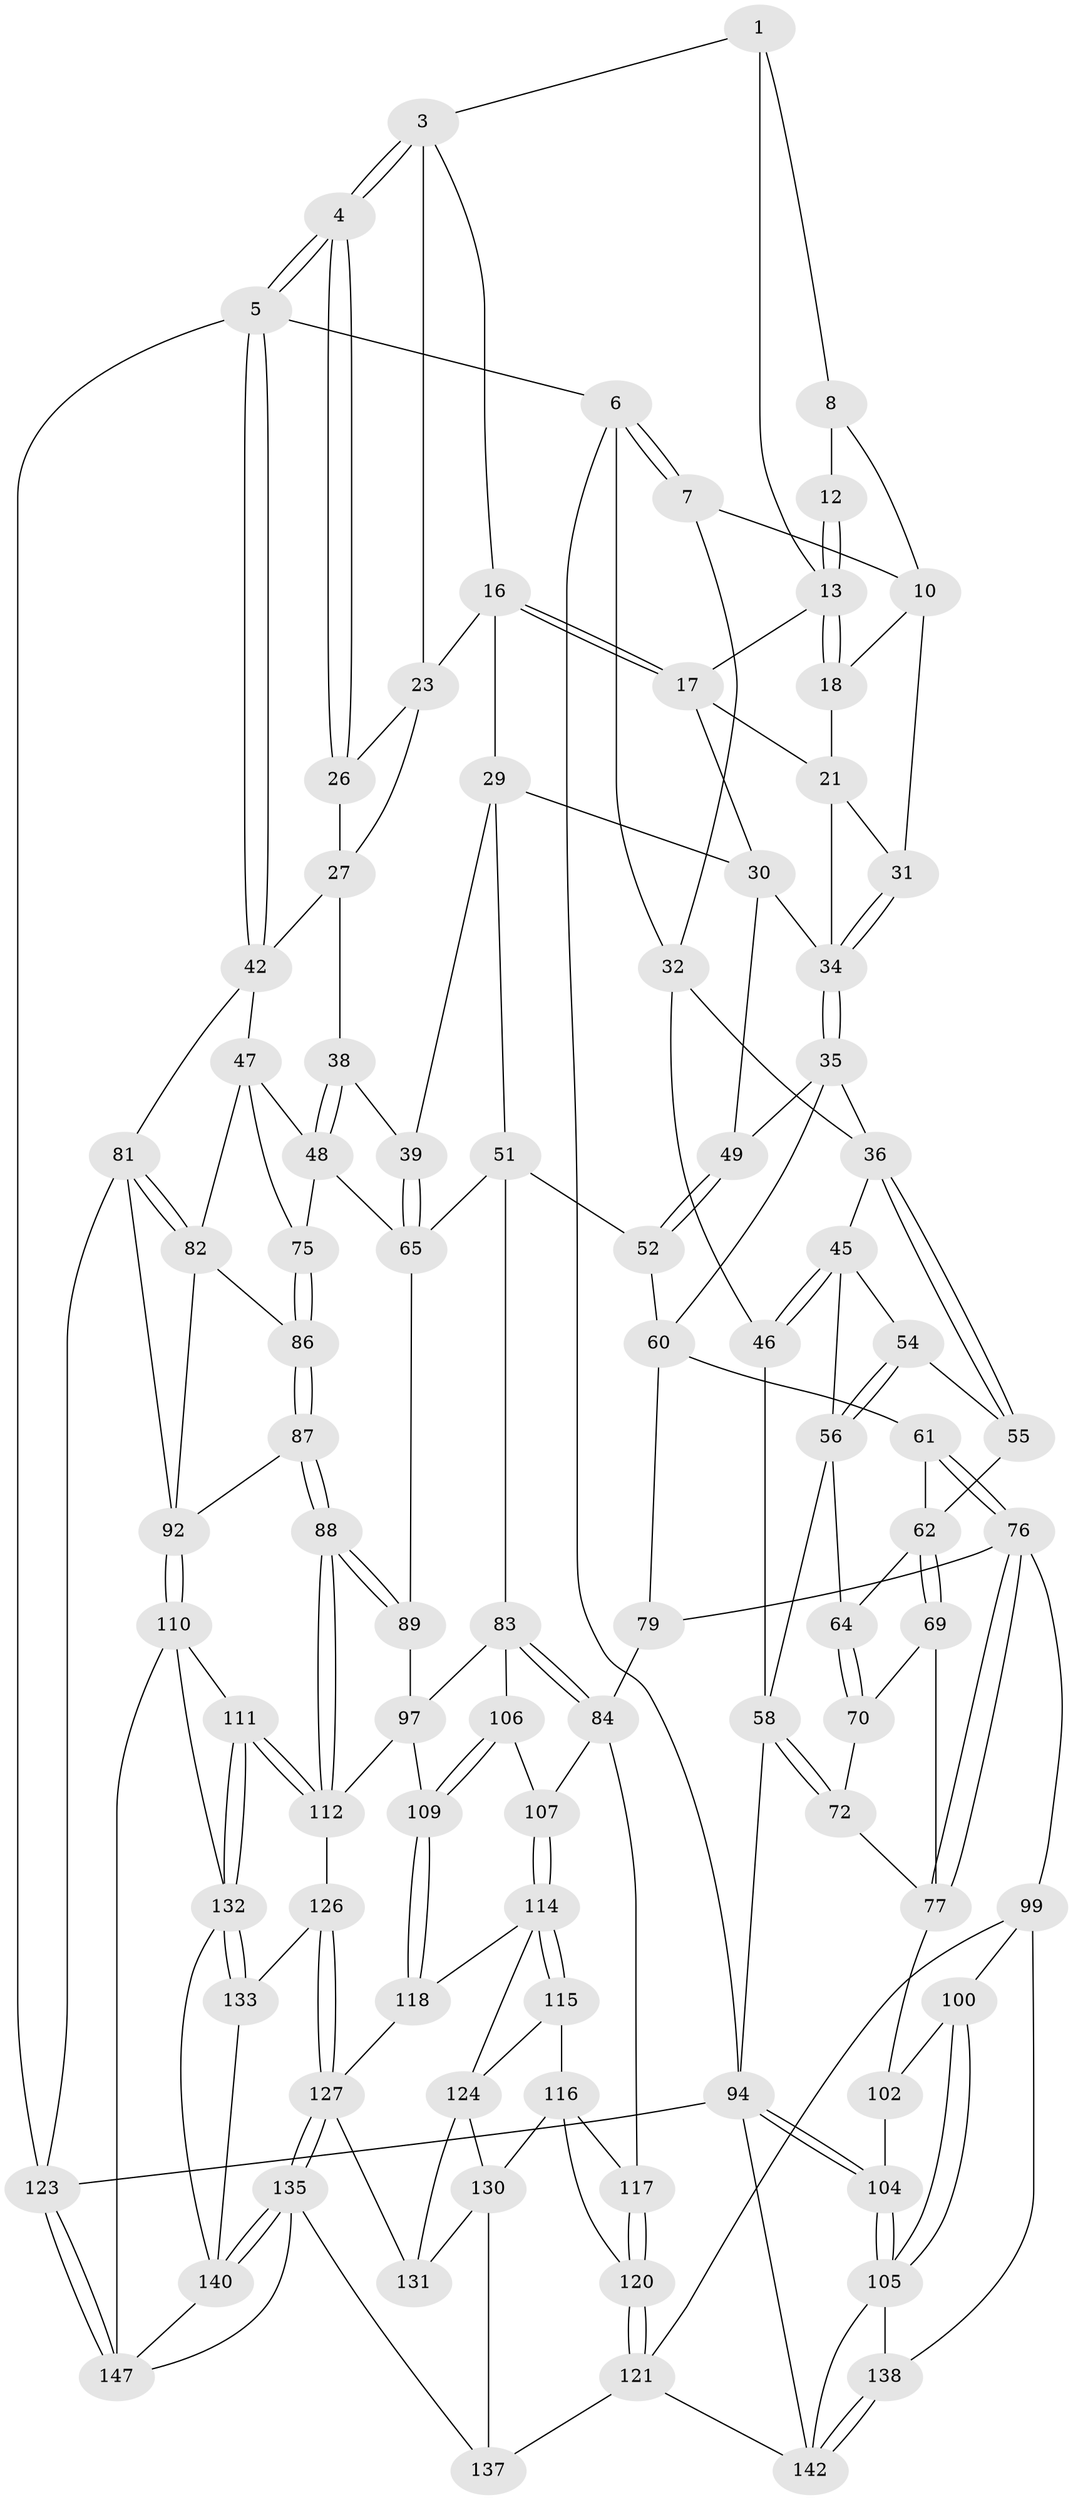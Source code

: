 // original degree distribution, {3: 0.013513513513513514, 5: 0.5, 4: 0.25, 6: 0.23648648648648649}
// Generated by graph-tools (version 1.1) at 2025/42/03/06/25 10:42:35]
// undirected, 93 vertices, 211 edges
graph export_dot {
graph [start="1"]
  node [color=gray90,style=filled];
  1 [pos="+0.18160364082046637+0",super="+2"];
  3 [pos="+0.6684130386182893+0",super="+15"];
  4 [pos="+1+0"];
  5 [pos="+1+0"];
  6 [pos="+0+0"];
  7 [pos="+0+0",super="+11"];
  8 [pos="+0.18627949409655764+0",super="+9"];
  10 [pos="+0.12537737757906975+0.12934305276520466",super="+19"];
  12 [pos="+0.30636164091039697+0.07738166033629745"];
  13 [pos="+0.33908619310332644+0.08654565838015309",super="+14"];
  16 [pos="+0.6330546530456307+0.13484819060069694",super="+25"];
  17 [pos="+0.5206345926799383+0.14403304171485412",super="+20"];
  18 [pos="+0.33725171433153006+0.1243304705603146"];
  21 [pos="+0.38126921973826394+0.24473289751635746",super="+22"];
  23 [pos="+0.7620832093004553+0.10708621434973041",super="+24"];
  26 [pos="+0.9598298113797591+0.0676800928126248"];
  27 [pos="+0.9181993395133173+0.20361683990011623",super="+28"];
  29 [pos="+0.5865212362663151+0.29418358646744525",super="+40"];
  30 [pos="+0.5592893628614164+0.27625116950250067",super="+44"];
  31 [pos="+0.187280183930203+0.20003095093804102"];
  32 [pos="+0+0.17566621584049397",super="+33"];
  34 [pos="+0.21746148795812123+0.2954219252726684",super="+41"];
  35 [pos="+0.20828493452908897+0.31189346184874595",super="+50"];
  36 [pos="+0.18647269855636156+0.3336235010758363",super="+37"];
  38 [pos="+0.767282325860522+0.33827596162865914"];
  39 [pos="+0.6391582498515795+0.34086405467167447"];
  42 [pos="+1+0.36524497782762133",super="+43"];
  45 [pos="+0.0542011305283672+0.3770743989531835",super="+53"];
  46 [pos="+0+0.3565587229653168"];
  47 [pos="+0.9274661997290935+0.42107213053502474",super="+74"];
  48 [pos="+0.8114598597363305+0.39539057829823937",super="+67"];
  49 [pos="+0.3884355774184566+0.4315545858059181"];
  51 [pos="+0.5020418582429591+0.48104890505569586",super="+66"];
  52 [pos="+0.46619608588541417+0.4797340947447375"];
  54 [pos="+0.15672457286385766+0.369557073270017"];
  55 [pos="+0.17701800730946546+0.36636287551423863"];
  56 [pos="+0.04797651408803893+0.44093532514945605",super="+57"];
  58 [pos="+0+0.5944629808301961",super="+59"];
  60 [pos="+0.32429230865417585+0.46878921211285784",super="+73"];
  61 [pos="+0.3179197003619693+0.4711412607415242"];
  62 [pos="+0.2612560973204235+0.4619253691926282",super="+63"];
  64 [pos="+0.13177361684749403+0.4743553786748619"];
  65 [pos="+0.6546583050148016+0.583485357446115",super="+68"];
  69 [pos="+0.16830405170295268+0.5652713756754938",super="+78"];
  70 [pos="+0.1421471288976601+0.5070497557131368",super="+71"];
  72 [pos="+0+0.6013135318476012"];
  75 [pos="+0.8606923489487617+0.5748355319287094"];
  76 [pos="+0.24555867209297386+0.6331522017256299",super="+80"];
  77 [pos="+0.17822497198797616+0.5866042388500099",super="+96"];
  79 [pos="+0.379303583144371+0.6783420258378965"];
  81 [pos="+1+0.5816948024566317",super="+91"];
  82 [pos="+0.9461829175188863+0.5850672180662121",super="+90"];
  83 [pos="+0.49445009530770057+0.6628181347325168",super="+98"];
  84 [pos="+0.4582672466803786+0.6958182606095152",super="+85"];
  86 [pos="+0.8671949145575344+0.6241954732235565"];
  87 [pos="+0.8387808132596138+0.6900287935956246"];
  88 [pos="+0.8111095759456382+0.7038124560295174"];
  89 [pos="+0.7050194042373414+0.6573431456291776"];
  92 [pos="+1+0.8035572971350474",super="+93"];
  94 [pos="+0+0.8614739028273464",super="+95"];
  97 [pos="+0.6985513777271702+0.6649530003688057",super="+108"];
  99 [pos="+0.21852633176338448+0.7882770732888004",super="+122"];
  100 [pos="+0.19912456654072833+0.7858886617235001",super="+101"];
  102 [pos="+0.09730839975400239+0.6821580161559612",super="+103"];
  104 [pos="+0+0.8601685373744415"];
  105 [pos="+0+0.8638820998464561",super="+139"];
  106 [pos="+0.5398712232663004+0.7365183900553004"];
  107 [pos="+0.524988386437946+0.7397729721301078"];
  109 [pos="+0.6514936521697121+0.7942225286238216"];
  110 [pos="+0.993215519990787+0.8572996918012533",super="+143"];
  111 [pos="+0.9062445631775458+0.8522584433018028"];
  112 [pos="+0.8281540501085548+0.7854867175091087",super="+113"];
  114 [pos="+0.5383371414431847+0.7921492105808258",super="+119"];
  115 [pos="+0.5018874896329613+0.8367532685392888"];
  116 [pos="+0.48224546591989736+0.8309817388949865",super="+129"];
  117 [pos="+0.421387705445445+0.7702301053829568"];
  118 [pos="+0.6378425115520413+0.8205089474630483"];
  120 [pos="+0.3803108527653186+0.8757846836923143"];
  121 [pos="+0.3602954498009505+0.8984080575036162",super="+141"];
  123 [pos="+1+1"];
  124 [pos="+0.5457400629700101+0.868211504656489",super="+125"];
  126 [pos="+0.7564544852977921+0.8744022436695306"];
  127 [pos="+0.6916116058242865+0.8958197436972057",super="+128"];
  130 [pos="+0.5225027826880059+0.9207975014531236",super="+134"];
  131 [pos="+0.628840329385201+0.8560570070196102"];
  132 [pos="+0.8381967764598487+0.9338689845481203",super="+144"];
  133 [pos="+0.7637058813997323+0.8838753637239015"];
  135 [pos="+0.6752841620962032+0.9850025372841926",super="+136"];
  137 [pos="+0.509868676707504+1"];
  138 [pos="+0.1946116897130501+0.9048393242306632"];
  140 [pos="+0.7530568197453981+0.9586532963594425",super="+145"];
  142 [pos="+0.3211718195444265+1",super="+146"];
  147 [pos="+1+1",super="+148"];
  1 -- 8;
  1 -- 3;
  1 -- 13;
  3 -- 4;
  3 -- 4;
  3 -- 16;
  3 -- 23;
  4 -- 5;
  4 -- 5;
  4 -- 26;
  4 -- 26;
  5 -- 6;
  5 -- 42;
  5 -- 42;
  5 -- 123;
  6 -- 7;
  6 -- 7;
  6 -- 94;
  6 -- 32;
  7 -- 32;
  7 -- 10;
  8 -- 12 [weight=2];
  8 -- 10;
  10 -- 18;
  10 -- 31;
  12 -- 13;
  12 -- 13;
  13 -- 18;
  13 -- 18;
  13 -- 17;
  16 -- 17;
  16 -- 17;
  16 -- 29;
  16 -- 23;
  17 -- 21;
  17 -- 30;
  18 -- 21;
  21 -- 31;
  21 -- 34;
  23 -- 26;
  23 -- 27;
  26 -- 27;
  27 -- 42;
  27 -- 38;
  29 -- 30;
  29 -- 51;
  29 -- 39;
  30 -- 49;
  30 -- 34;
  31 -- 34;
  31 -- 34;
  32 -- 36;
  32 -- 46;
  34 -- 35;
  34 -- 35;
  35 -- 36;
  35 -- 49;
  35 -- 60;
  36 -- 55;
  36 -- 55;
  36 -- 45;
  38 -- 39;
  38 -- 48;
  38 -- 48;
  39 -- 65;
  39 -- 65;
  42 -- 81;
  42 -- 47;
  45 -- 46;
  45 -- 46;
  45 -- 56;
  45 -- 54;
  46 -- 58;
  47 -- 48;
  47 -- 82;
  47 -- 75;
  48 -- 65;
  48 -- 75;
  49 -- 52;
  49 -- 52;
  51 -- 52;
  51 -- 65;
  51 -- 83;
  52 -- 60;
  54 -- 55;
  54 -- 56;
  54 -- 56;
  55 -- 62;
  56 -- 58;
  56 -- 64;
  58 -- 72;
  58 -- 72;
  58 -- 94;
  60 -- 61;
  60 -- 79;
  61 -- 62;
  61 -- 76;
  61 -- 76;
  62 -- 69;
  62 -- 69;
  62 -- 64;
  64 -- 70;
  64 -- 70;
  65 -- 89;
  69 -- 70 [weight=2];
  69 -- 77;
  70 -- 72;
  72 -- 77;
  75 -- 86;
  75 -- 86;
  76 -- 77;
  76 -- 77;
  76 -- 99;
  76 -- 79;
  77 -- 102;
  79 -- 84;
  81 -- 82;
  81 -- 82;
  81 -- 123;
  81 -- 92;
  82 -- 86;
  82 -- 92;
  83 -- 84;
  83 -- 84;
  83 -- 97;
  83 -- 106;
  84 -- 107;
  84 -- 117;
  86 -- 87;
  86 -- 87;
  87 -- 88;
  87 -- 88;
  87 -- 92;
  88 -- 89;
  88 -- 89;
  88 -- 112;
  88 -- 112;
  89 -- 97;
  92 -- 110;
  92 -- 110;
  94 -- 104;
  94 -- 104;
  94 -- 123;
  94 -- 142;
  97 -- 112;
  97 -- 109;
  99 -- 100;
  99 -- 121;
  99 -- 138;
  100 -- 105;
  100 -- 105;
  100 -- 102 [weight=2];
  102 -- 104;
  104 -- 105;
  104 -- 105;
  105 -- 138;
  105 -- 142;
  106 -- 107;
  106 -- 109;
  106 -- 109;
  107 -- 114;
  107 -- 114;
  109 -- 118;
  109 -- 118;
  110 -- 111;
  110 -- 147;
  110 -- 132;
  111 -- 112;
  111 -- 112;
  111 -- 132;
  111 -- 132;
  112 -- 126;
  114 -- 115;
  114 -- 115;
  114 -- 124;
  114 -- 118;
  115 -- 116;
  115 -- 124;
  116 -- 117;
  116 -- 120;
  116 -- 130;
  117 -- 120;
  117 -- 120;
  118 -- 127;
  120 -- 121;
  120 -- 121;
  121 -- 137;
  121 -- 142;
  123 -- 147;
  123 -- 147;
  124 -- 131;
  124 -- 130;
  126 -- 127;
  126 -- 127;
  126 -- 133;
  127 -- 135;
  127 -- 135;
  127 -- 131;
  130 -- 137;
  130 -- 131;
  132 -- 133;
  132 -- 133;
  132 -- 140;
  133 -- 140;
  135 -- 140;
  135 -- 140;
  135 -- 137;
  135 -- 147;
  138 -- 142;
  138 -- 142;
  140 -- 147;
}
